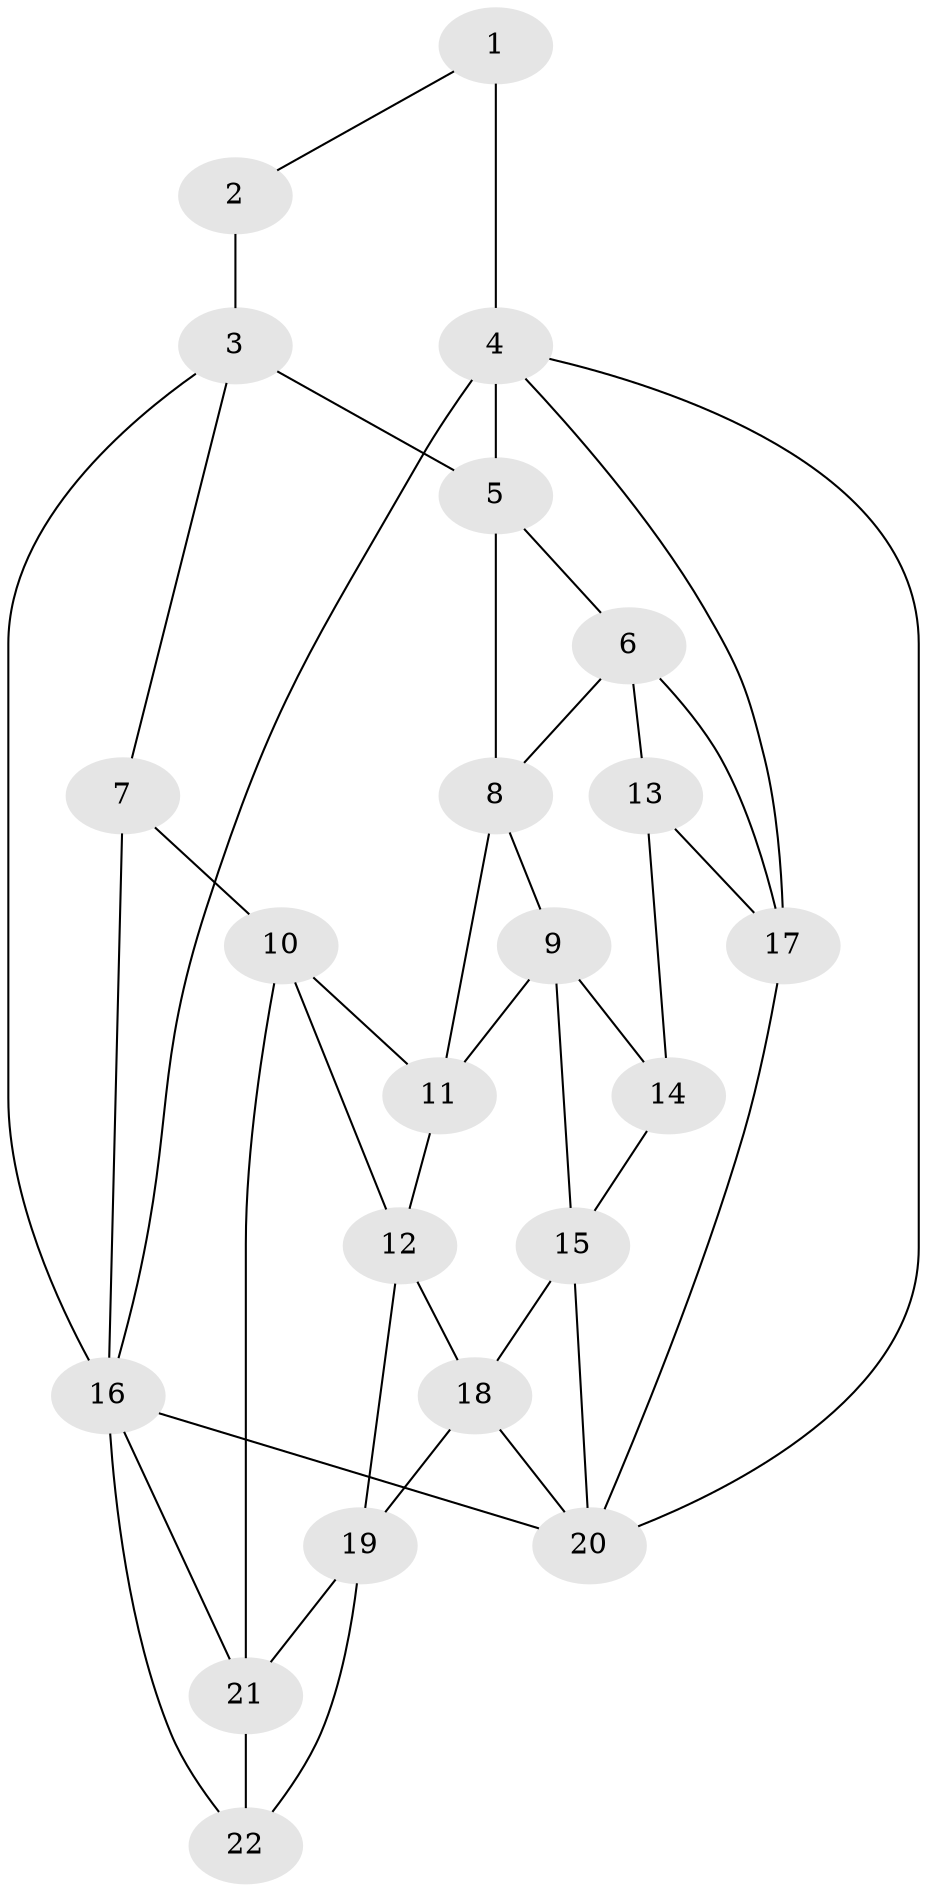 // original degree distribution, {3: 0.037037037037037035, 6: 0.14814814814814814, 5: 0.6296296296296297, 4: 0.18518518518518517}
// Generated by graph-tools (version 1.1) at 2025/38/03/04/25 23:38:23]
// undirected, 22 vertices, 42 edges
graph export_dot {
  node [color=gray90,style=filled];
  1;
  2;
  3;
  4;
  5;
  6;
  7;
  8;
  9;
  10;
  11;
  12;
  13;
  14;
  15;
  16;
  17;
  18;
  19;
  20;
  21;
  22;
  1 -- 2 [weight=1.0];
  1 -- 4 [weight=2.0];
  2 -- 3 [weight=2.0];
  3 -- 5 [weight=1.0];
  3 -- 7 [weight=1.0];
  3 -- 16 [weight=1.0];
  4 -- 5 [weight=1.0];
  4 -- 16 [weight=1.0];
  4 -- 17 [weight=1.0];
  4 -- 20 [weight=1.0];
  5 -- 6 [weight=1.0];
  5 -- 8 [weight=1.0];
  6 -- 8 [weight=1.0];
  6 -- 13 [weight=1.0];
  6 -- 17 [weight=1.0];
  7 -- 10 [weight=2.0];
  7 -- 16 [weight=1.0];
  8 -- 9 [weight=1.0];
  8 -- 11 [weight=1.0];
  9 -- 11 [weight=1.0];
  9 -- 14 [weight=1.0];
  9 -- 15 [weight=1.0];
  10 -- 11 [weight=1.0];
  10 -- 12 [weight=1.0];
  10 -- 21 [weight=1.0];
  11 -- 12 [weight=1.0];
  12 -- 18 [weight=1.0];
  12 -- 19 [weight=1.0];
  13 -- 14 [weight=2.0];
  13 -- 17 [weight=2.0];
  14 -- 15 [weight=1.0];
  15 -- 18 [weight=1.0];
  15 -- 20 [weight=1.0];
  16 -- 20 [weight=1.0];
  16 -- 21 [weight=1.0];
  16 -- 22 [weight=1.0];
  17 -- 20 [weight=1.0];
  18 -- 19 [weight=1.0];
  18 -- 20 [weight=1.0];
  19 -- 21 [weight=1.0];
  19 -- 22 [weight=1.0];
  21 -- 22 [weight=1.0];
}
